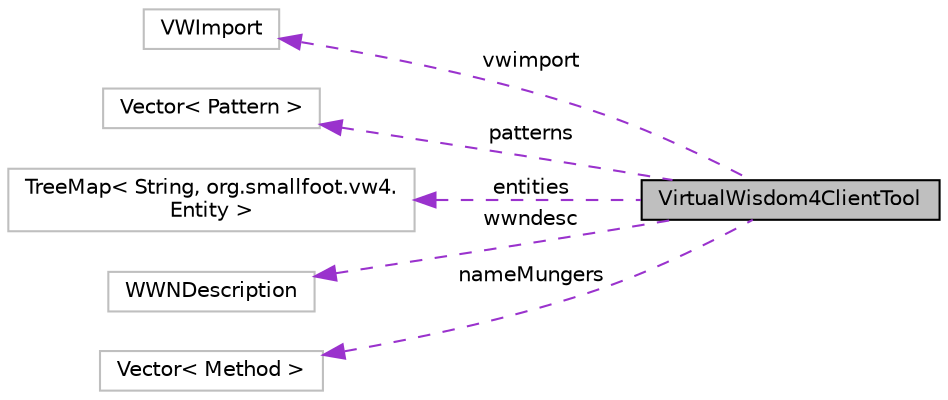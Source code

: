 digraph "VirtualWisdom4ClientTool"
{
  edge [fontname="Helvetica",fontsize="10",labelfontname="Helvetica",labelfontsize="10"];
  node [fontname="Helvetica",fontsize="10",shape=record];
  rankdir="LR";
  Node1 [label="VirtualWisdom4ClientTool",height=0.2,width=0.4,color="black", fillcolor="grey75", style="filled" fontcolor="black"];
  Node2 -> Node1 [dir="back",color="darkorchid3",fontsize="10",style="dashed",label=" vwimport" ,fontname="Helvetica"];
  Node2 [label="VWImport",height=0.2,width=0.4,color="grey75", fillcolor="white", style="filled"];
  Node3 -> Node1 [dir="back",color="darkorchid3",fontsize="10",style="dashed",label=" patterns" ,fontname="Helvetica"];
  Node3 [label="Vector\< Pattern \>",height=0.2,width=0.4,color="grey75", fillcolor="white", style="filled"];
  Node4 -> Node1 [dir="back",color="darkorchid3",fontsize="10",style="dashed",label=" entities" ,fontname="Helvetica"];
  Node4 [label="TreeMap\< String, org.smallfoot.vw4.\lEntity \>",height=0.2,width=0.4,color="grey75", fillcolor="white", style="filled"];
  Node5 -> Node1 [dir="back",color="darkorchid3",fontsize="10",style="dashed",label=" wwndesc" ,fontname="Helvetica"];
  Node5 [label="WWNDescription",height=0.2,width=0.4,color="grey75", fillcolor="white", style="filled"];
  Node6 -> Node1 [dir="back",color="darkorchid3",fontsize="10",style="dashed",label=" nameMungers" ,fontname="Helvetica"];
  Node6 [label="Vector\< Method \>",height=0.2,width=0.4,color="grey75", fillcolor="white", style="filled"];
}
